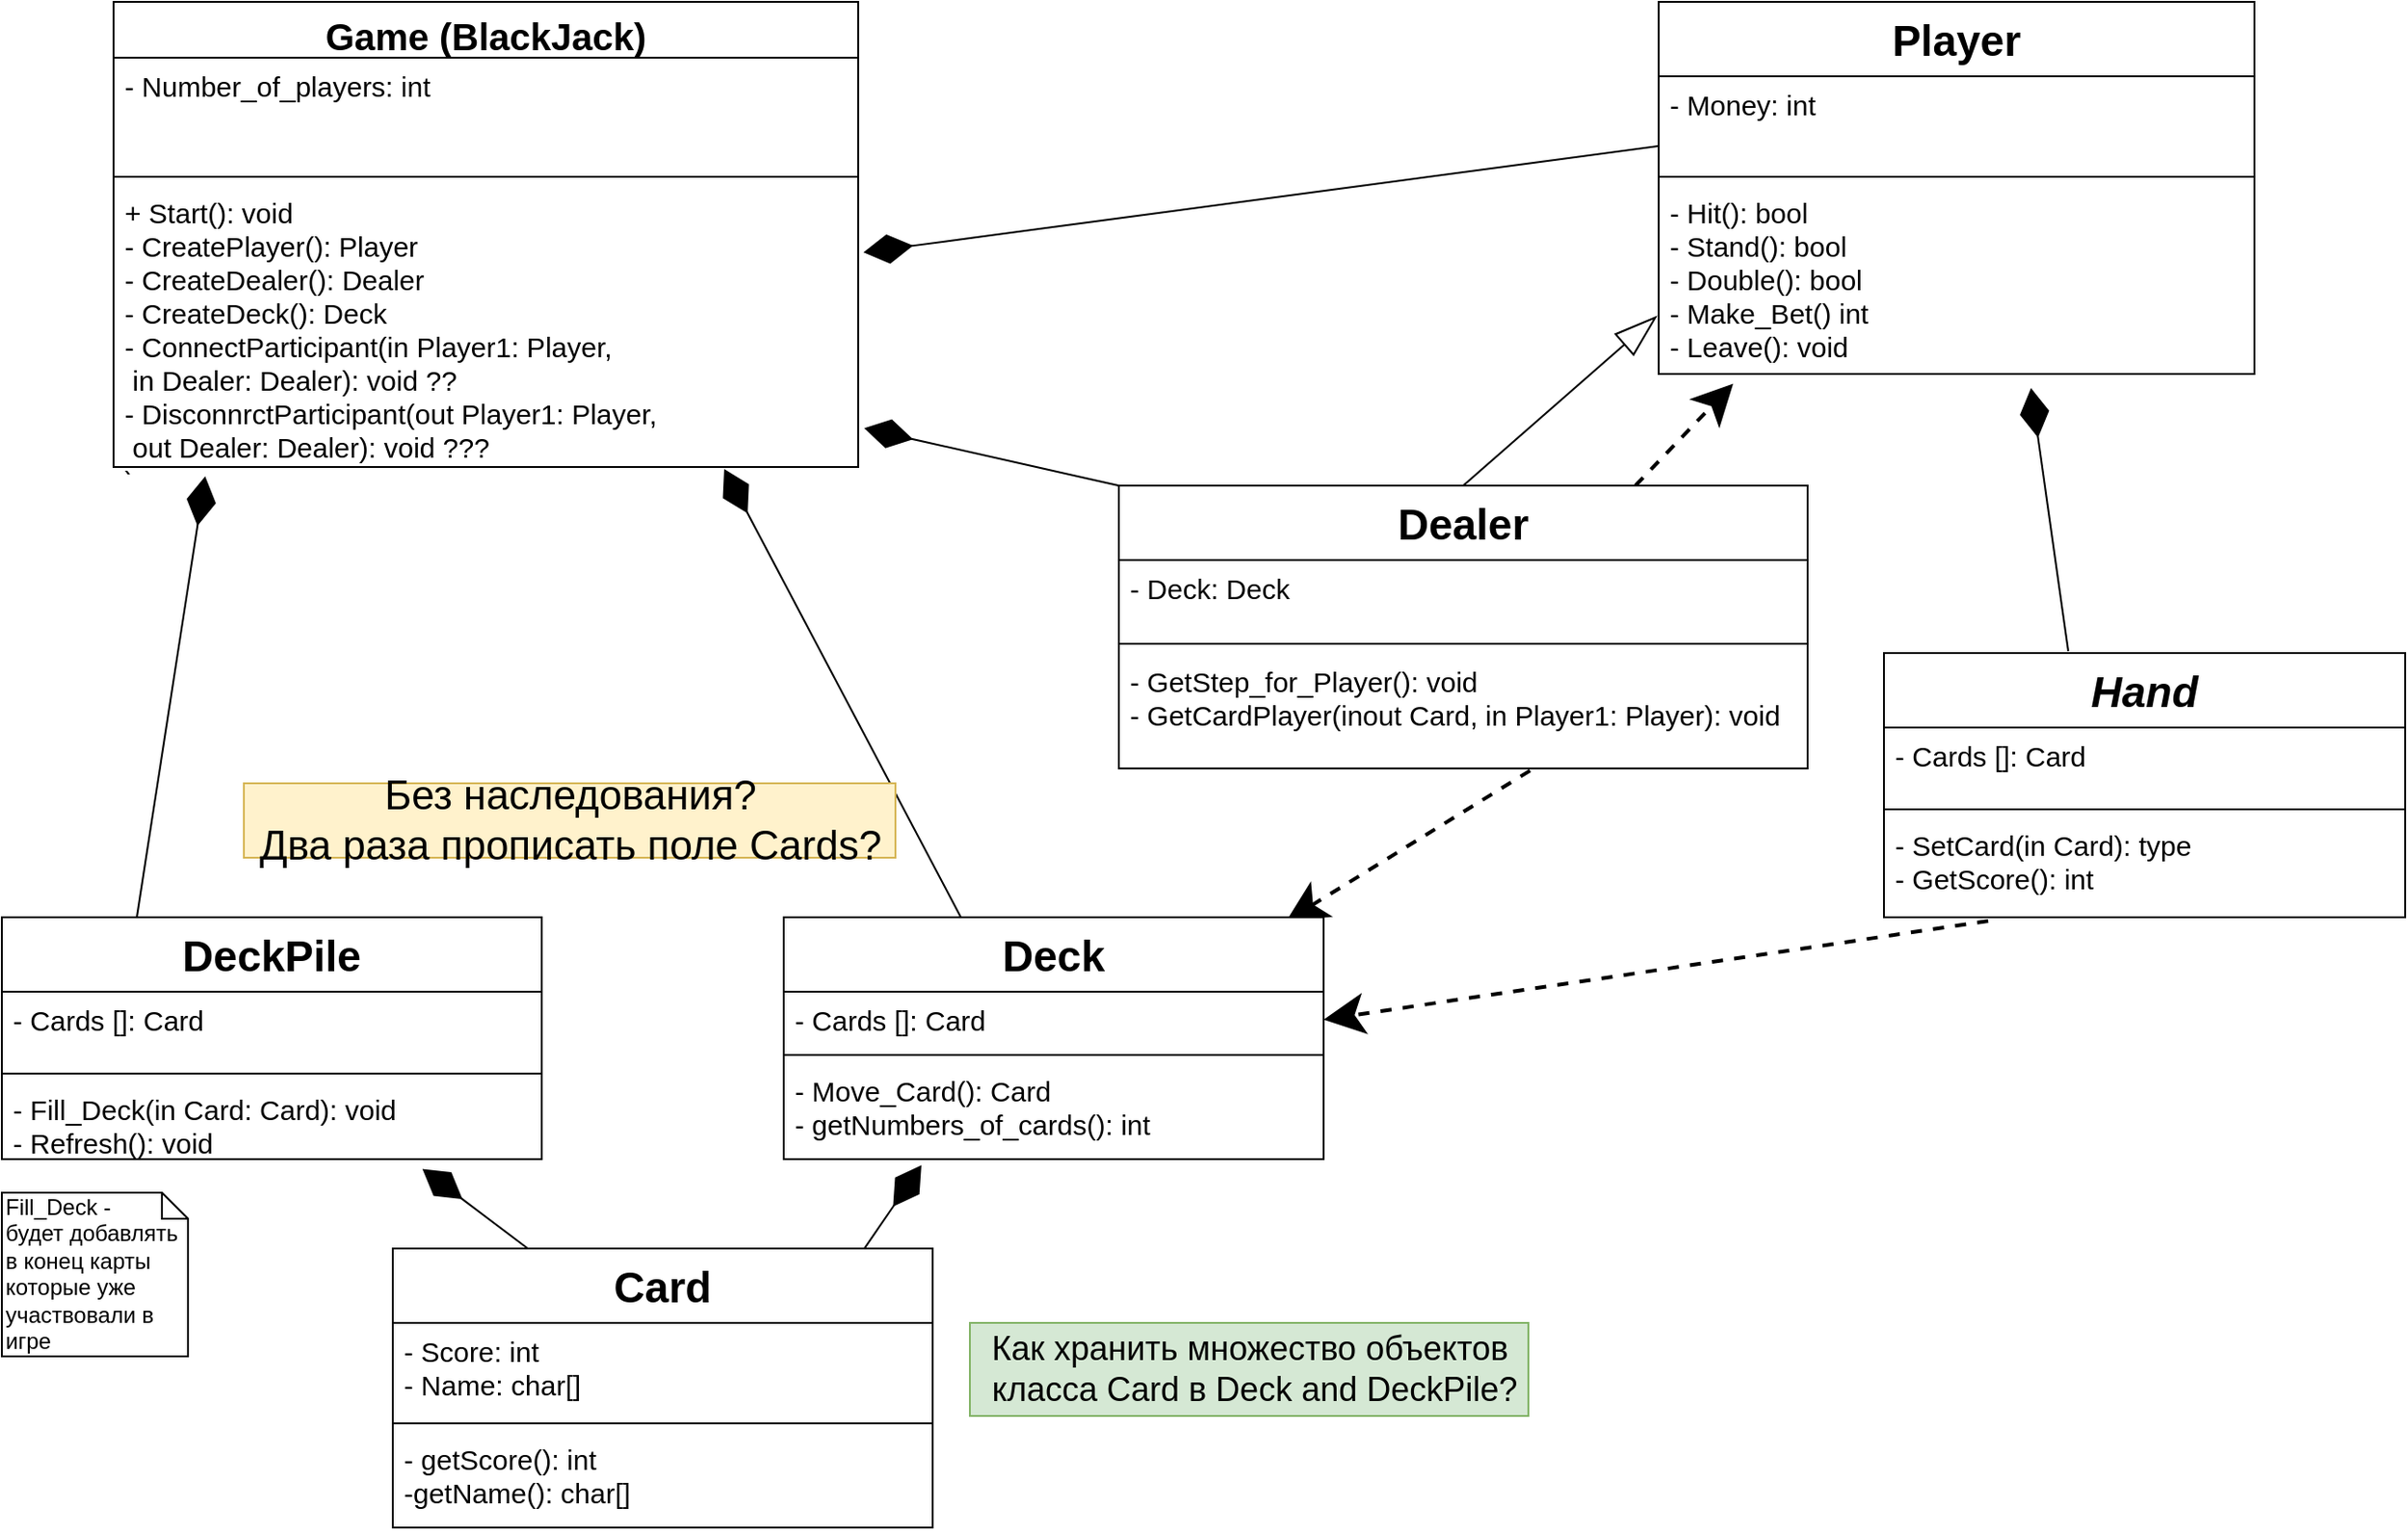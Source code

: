 <mxfile version="13.4.2" type="device"><diagram id="xfmGY41XsC5MdJxNQAyT" name="Page-1"><mxGraphModel dx="1040" dy="527" grid="1" gridSize="10" guides="1" tooltips="1" connect="1" arrows="1" fold="1" page="1" pageScale="1" pageWidth="827" pageHeight="1169" math="0" shadow="0"><root><mxCell id="0"/><mxCell id="1" parent="0"/><mxCell id="gWu2nT6ApqQk0kA3t2T3-1" value="" style="endArrow=diamondThin;endFill=1;endSize=24;html=1;fontSize=15;exitX=0;exitY=0.75;exitDx=0;exitDy=0;exitPerimeter=0;entryX=1.007;entryY=0.241;entryDx=0;entryDy=0;entryPerimeter=0;" edge="1" parent="1" source="gWu2nT6ApqQk0kA3t2T3-18" target="gWu2nT6ApqQk0kA3t2T3-16"><mxGeometry width="160" relative="1" as="geometry"><mxPoint x="600" y="170" as="sourcePoint"/><mxPoint x="570" y="150" as="targetPoint"/></mxGeometry></mxCell><mxCell id="gWu2nT6ApqQk0kA3t2T3-2" value="" style="endArrow=diamondThin;endFill=1;endSize=24;html=1;fontSize=15;entryX=1.008;entryY=0.863;entryDx=0;entryDy=0;entryPerimeter=0;exitX=0;exitY=0;exitDx=0;exitDy=0;" edge="1" parent="1" source="gWu2nT6ApqQk0kA3t2T3-33" target="gWu2nT6ApqQk0kA3t2T3-16"><mxGeometry width="160" relative="1" as="geometry"><mxPoint x="710" y="300" as="sourcePoint"/><mxPoint x="700" y="240" as="targetPoint"/></mxGeometry></mxCell><mxCell id="gWu2nT6ApqQk0kA3t2T3-3" value="" style="endArrow=diamondThin;endFill=1;endSize=24;html=1;fontSize=15;entryX=0.625;entryY=1.074;entryDx=0;entryDy=0;entryPerimeter=0;" edge="1" parent="1" target="gWu2nT6ApqQk0kA3t2T3-20"><mxGeometry width="160" relative="1" as="geometry"><mxPoint x="1140" y="379" as="sourcePoint"/><mxPoint x="910.0" y="300.632" as="targetPoint"/></mxGeometry></mxCell><mxCell id="gWu2nT6ApqQk0kA3t2T3-4" value="" style="endArrow=blockThin;html=1;strokeWidth=1;fontSize=14;endFill=0;endSize=21;startSize=10;exitX=0.5;exitY=0;exitDx=0;exitDy=0;entryX=-0.003;entryY=0.695;entryDx=0;entryDy=0;entryPerimeter=0;targetPerimeterSpacing=0;sourcePerimeterSpacing=0;jumpSize=7;" edge="1" parent="1" source="gWu2nT6ApqQk0kA3t2T3-33" target="gWu2nT6ApqQk0kA3t2T3-20"><mxGeometry width="50" height="50" relative="1" as="geometry"><mxPoint x="830" y="270" as="sourcePoint"/><mxPoint x="890" y="220" as="targetPoint"/><Array as="points"/></mxGeometry></mxCell><mxCell id="gWu2nT6ApqQk0kA3t2T3-5" value="" style="endArrow=diamondThin;endFill=1;endSize=24;html=1;fontSize=15;entryX=0.123;entryY=1.033;entryDx=0;entryDy=0;entryPerimeter=0;exitX=0.25;exitY=0;exitDx=0;exitDy=0;" edge="1" parent="1" source="gWu2nT6ApqQk0kA3t2T3-25" target="gWu2nT6ApqQk0kA3t2T3-16"><mxGeometry width="160" relative="1" as="geometry"><mxPoint x="246.8" y="470.82" as="sourcePoint"/><mxPoint x="110.0" y="389.996" as="targetPoint"/></mxGeometry></mxCell><mxCell id="gWu2nT6ApqQk0kA3t2T3-6" value="" style="endArrow=diamondThin;endFill=1;endSize=24;html=1;fontSize=15;entryX=0.82;entryY=1.007;entryDx=0;entryDy=0;entryPerimeter=0;exitX=0.38;exitY=0.004;exitDx=0;exitDy=0;exitPerimeter=0;" edge="1" parent="1" target="gWu2nT6ApqQk0kA3t2T3-16"><mxGeometry width="160" relative="1" as="geometry"><mxPoint x="546.4" y="524.36" as="sourcePoint"/><mxPoint x="406.7" y="289.996" as="targetPoint"/></mxGeometry></mxCell><mxCell id="gWu2nT6ApqQk0kA3t2T3-9" value="" style="endArrow=classic;dashed=1;html=1;strokeWidth=2;fontSize=23;endFill=1;exitX=0.2;exitY=1.037;exitDx=0;exitDy=0;exitPerimeter=0;entryX=1;entryY=0.5;entryDx=0;entryDy=0;endSize=16;" edge="1" parent="1" source="gWu2nT6ApqQk0kA3t2T3-24" target="gWu2nT6ApqQk0kA3t2T3-38"><mxGeometry width="50" height="50" relative="1" as="geometry"><mxPoint x="830" y="700" as="sourcePoint"/><mxPoint x="880" y="650" as="targetPoint"/></mxGeometry></mxCell><mxCell id="gWu2nT6ApqQk0kA3t2T3-10" value="" style="endArrow=classic;html=1;strokeWidth=2;fontSize=23;endFill=1;exitX=0.597;exitY=1.019;exitDx=0;exitDy=0;exitPerimeter=0;entryX=1;entryY=0;entryDx=0;entryDy=0;endSize=16;dashed=1;" edge="1" parent="1" source="gWu2nT6ApqQk0kA3t2T3-36"><mxGeometry width="50" height="50" relative="1" as="geometry"><mxPoint x="1107" y="533.998" as="sourcePoint"/><mxPoint x="720" y="524" as="targetPoint"/></mxGeometry></mxCell><mxCell id="gWu2nT6ApqQk0kA3t2T3-12" value="" style="endArrow=classic;html=1;strokeWidth=2;fontSize=23;endFill=1;exitX=0.75;exitY=0;exitDx=0;exitDy=0;entryX=0.125;entryY=1.051;entryDx=0;entryDy=0;endSize=16;entryPerimeter=0;dashed=1;" edge="1" parent="1" source="gWu2nT6ApqQk0kA3t2T3-33" target="gWu2nT6ApqQk0kA3t2T3-20"><mxGeometry width="50" height="50" relative="1" as="geometry"><mxPoint x="831.04" y="461.178" as="sourcePoint"/><mxPoint x="730" y="534" as="targetPoint"/></mxGeometry></mxCell><mxCell id="gWu2nT6ApqQk0kA3t2T3-41" value="" style="endArrow=diamondThin;endFill=1;endSize=24;html=1;fontSize=15;entryX=0.779;entryY=1.125;entryDx=0;entryDy=0;entryPerimeter=0;exitX=0.25;exitY=0;exitDx=0;exitDy=0;" edge="1" parent="1" source="gWu2nT6ApqQk0kA3t2T3-29" target="gWu2nT6ApqQk0kA3t2T3-28"><mxGeometry width="160" relative="1" as="geometry"><mxPoint x="112.5" y="532" as="sourcePoint"/><mxPoint x="149.2" y="295.016" as="targetPoint"/></mxGeometry></mxCell><mxCell id="gWu2nT6ApqQk0kA3t2T3-42" value="" style="endArrow=diamondThin;endFill=1;endSize=24;html=1;fontSize=15;entryX=0.255;entryY=1.063;entryDx=0;entryDy=0;entryPerimeter=0;exitX=0.869;exitY=0.013;exitDx=0;exitDy=0;exitPerimeter=0;" edge="1" parent="1" source="gWu2nT6ApqQk0kA3t2T3-29" target="gWu2nT6ApqQk0kA3t2T3-40"><mxGeometry width="160" relative="1" as="geometry"><mxPoint x="490" y="726" as="sourcePoint"/><mxPoint x="464.41" y="642" as="targetPoint"/></mxGeometry></mxCell><mxCell id="2" value="&lt;span style=&quot;font-size: 22px&quot;&gt;Без наследования?&lt;br&gt;Два раза прописать поле Cards?&lt;br&gt;&lt;/span&gt;" style="text;html=1;align=center;verticalAlign=middle;resizable=0;points=[];autosize=1;fillColor=#fff2cc;strokeColor=#d6b656;" vertex="1" parent="1"><mxGeometry x="160" y="450" width="350" height="40" as="geometry"/></mxCell><mxCell id="gWu2nT6ApqQk0kA3t2T3-43" value="Fill_Deck -&amp;nbsp;&lt;br&gt;будет добавлять в конец карты которые уже участвовали в игре" style="shape=note;whiteSpace=wrap;html=1;size=14;verticalAlign=top;align=left;spacingTop=-6;" vertex="1" parent="1"><mxGeometry x="30" y="670" width="100" height="88" as="geometry"/></mxCell><mxCell id="gWu2nT6ApqQk0kA3t2T3-44" value="&lt;font style=&quot;font-size: 18px&quot;&gt;Как&lt;/font&gt;&lt;font style=&quot;font-size: 18px&quot;&gt;&amp;nbsp;хранить множество объектов&lt;br&gt;&amp;nbsp;класса Card в Deck and DeckPile?&lt;/font&gt;" style="text;html=1;align=center;verticalAlign=middle;resizable=0;points=[];autosize=1;fontSize=18;fillColor=#d5e8d4;strokeColor=#82b366;" vertex="1" parent="1"><mxGeometry x="550" y="740" width="300" height="50" as="geometry"/></mxCell><mxCell id="gWu2nT6ApqQk0kA3t2T3-13" value="Game (BlackJack)" style="swimlane;fontStyle=1;align=center;verticalAlign=top;childLayout=stackLayout;horizontal=1;startSize=30;horizontalStack=0;resizeParent=1;resizeParentMax=0;resizeLast=0;collapsible=1;marginBottom=0;fontSize=20;" vertex="1" parent="1"><mxGeometry x="90" y="30" width="400" height="250" as="geometry"><mxRectangle x="110" y="50" width="100" height="40" as="alternateBounds"/></mxGeometry></mxCell><mxCell id="gWu2nT6ApqQk0kA3t2T3-14" value="- Number_of_players: int&#10;" style="text;strokeColor=none;fillColor=none;align=left;verticalAlign=top;spacingLeft=4;spacingRight=4;overflow=hidden;rotatable=0;points=[[0,0.5],[1,0.5]];portConstraint=eastwest;fontSize=15;" vertex="1" parent="gWu2nT6ApqQk0kA3t2T3-13"><mxGeometry y="30" width="400" height="60" as="geometry"/></mxCell><mxCell id="gWu2nT6ApqQk0kA3t2T3-15" value="" style="line;strokeWidth=1;fillColor=none;align=left;verticalAlign=middle;spacingTop=-1;spacingLeft=3;spacingRight=3;rotatable=0;labelPosition=right;points=[];portConstraint=eastwest;fontSize=15;" vertex="1" parent="gWu2nT6ApqQk0kA3t2T3-13"><mxGeometry y="90" width="400" height="8" as="geometry"/></mxCell><mxCell id="gWu2nT6ApqQk0kA3t2T3-16" value="+ Start(): void&#10;- CreatePlayer(): Player&#10;- CreateDealer(): Dealer&#10;- CreateDeck(): Deck&#10;- ConnectParticipant(in Player1: Player,&#10; in Dealer: Dealer): void ??&#10;- DisconnrctParticipant(out Player1: Player,&#10; out Dealer: Dealer): void ???&#10;)&#10;" style="text;strokeColor=none;fillColor=none;align=left;verticalAlign=top;spacingLeft=4;spacingRight=4;overflow=hidden;rotatable=0;points=[[0,0.5],[1,0.5]];portConstraint=eastwest;fontSize=15;" vertex="1" parent="gWu2nT6ApqQk0kA3t2T3-13"><mxGeometry y="98" width="400" height="152" as="geometry"/></mxCell><mxCell id="gWu2nT6ApqQk0kA3t2T3-21" value="Hand" style="swimlane;fontStyle=3;align=center;verticalAlign=top;childLayout=stackLayout;horizontal=1;startSize=40;horizontalStack=0;resizeParent=1;resizeParentMax=0;resizeLast=0;collapsible=1;marginBottom=0;fontSize=23;" vertex="1" parent="1"><mxGeometry x="1041" y="380" width="280" height="142" as="geometry"><mxRectangle x="110" y="50" width="100" height="40" as="alternateBounds"/></mxGeometry></mxCell><mxCell id="gWu2nT6ApqQk0kA3t2T3-22" value="- Cards []: Card" style="text;strokeColor=none;fillColor=none;align=left;verticalAlign=top;spacingLeft=4;spacingRight=4;overflow=hidden;rotatable=0;points=[[0,0.5],[1,0.5]];portConstraint=eastwest;fontSize=15;" vertex="1" parent="gWu2nT6ApqQk0kA3t2T3-21"><mxGeometry y="40" width="280" height="40" as="geometry"/></mxCell><mxCell id="gWu2nT6ApqQk0kA3t2T3-23" value="" style="line;strokeWidth=1;fillColor=none;align=left;verticalAlign=middle;spacingTop=-1;spacingLeft=3;spacingRight=3;rotatable=0;labelPosition=right;points=[];portConstraint=eastwest;fontSize=15;" vertex="1" parent="gWu2nT6ApqQk0kA3t2T3-21"><mxGeometry y="80" width="280" height="8" as="geometry"/></mxCell><mxCell id="gWu2nT6ApqQk0kA3t2T3-24" value="- SetCard(in Card): type&#10;- GetScore(): int" style="text;strokeColor=none;fillColor=none;align=left;verticalAlign=top;spacingLeft=4;spacingRight=4;overflow=hidden;rotatable=0;points=[[0,0.5],[1,0.5]];portConstraint=eastwest;fontSize=15;" vertex="1" parent="gWu2nT6ApqQk0kA3t2T3-21"><mxGeometry y="88" width="280" height="54" as="geometry"/></mxCell><mxCell id="gWu2nT6ApqQk0kA3t2T3-17" value="Player" style="swimlane;fontStyle=1;align=center;verticalAlign=top;childLayout=stackLayout;horizontal=1;startSize=40;horizontalStack=0;resizeParent=1;resizeParentMax=0;resizeLast=0;collapsible=1;marginBottom=0;fontSize=23;" vertex="1" parent="1"><mxGeometry x="920" y="30" width="320" height="200" as="geometry"><mxRectangle x="110" y="50" width="100" height="40" as="alternateBounds"/></mxGeometry></mxCell><mxCell id="gWu2nT6ApqQk0kA3t2T3-18" value="- Money: int&#10;" style="text;strokeColor=none;fillColor=none;align=left;verticalAlign=top;spacingLeft=4;spacingRight=4;overflow=hidden;rotatable=0;points=[[0,0.5],[1,0.5]];portConstraint=eastwest;fontSize=15;" vertex="1" parent="gWu2nT6ApqQk0kA3t2T3-17"><mxGeometry y="40" width="320" height="50" as="geometry"/></mxCell><mxCell id="gWu2nT6ApqQk0kA3t2T3-19" value="" style="line;strokeWidth=1;fillColor=none;align=left;verticalAlign=middle;spacingTop=-1;spacingLeft=3;spacingRight=3;rotatable=0;labelPosition=right;points=[];portConstraint=eastwest;fontSize=15;" vertex="1" parent="gWu2nT6ApqQk0kA3t2T3-17"><mxGeometry y="90" width="320" height="8" as="geometry"/></mxCell><mxCell id="gWu2nT6ApqQk0kA3t2T3-20" value="- Hit(): bool &#10;- Stand(): bool &#10;- Double(): bool&#10;- Make_Bet() int&#10;- Leave(): void" style="text;strokeColor=none;fillColor=none;align=left;verticalAlign=top;spacingLeft=4;spacingRight=4;overflow=hidden;rotatable=0;points=[[0,0.5],[1,0.5]];portConstraint=eastwest;fontSize=15;" vertex="1" parent="gWu2nT6ApqQk0kA3t2T3-17"><mxGeometry y="98" width="320" height="102" as="geometry"/></mxCell><mxCell id="gWu2nT6ApqQk0kA3t2T3-25" value="DeckPile" style="swimlane;fontStyle=1;align=center;verticalAlign=top;childLayout=stackLayout;horizontal=1;startSize=40;horizontalStack=0;resizeParent=1;resizeParentMax=0;resizeLast=0;collapsible=1;marginBottom=0;fontSize=23;" vertex="1" parent="1"><mxGeometry x="30" y="522" width="290" height="130" as="geometry"><mxRectangle x="110" y="50" width="100" height="40" as="alternateBounds"/></mxGeometry></mxCell><mxCell id="gWu2nT6ApqQk0kA3t2T3-26" value="- Cards []: Card" style="text;strokeColor=none;fillColor=none;align=left;verticalAlign=top;spacingLeft=4;spacingRight=4;overflow=hidden;rotatable=0;points=[[0,0.5],[1,0.5]];portConstraint=eastwest;fontSize=15;" vertex="1" parent="gWu2nT6ApqQk0kA3t2T3-25"><mxGeometry y="40" width="290" height="40" as="geometry"/></mxCell><mxCell id="gWu2nT6ApqQk0kA3t2T3-27" value="" style="line;strokeWidth=1;fillColor=none;align=left;verticalAlign=middle;spacingTop=-1;spacingLeft=3;spacingRight=3;rotatable=0;labelPosition=right;points=[];portConstraint=eastwest;fontSize=15;" vertex="1" parent="gWu2nT6ApqQk0kA3t2T3-25"><mxGeometry y="80" width="290" height="8" as="geometry"/></mxCell><mxCell id="gWu2nT6ApqQk0kA3t2T3-28" value="- Fill_Deck(in Card: Card): void&#10;- Refresh(): void" style="text;strokeColor=none;fillColor=none;align=left;verticalAlign=top;spacingLeft=4;spacingRight=4;overflow=hidden;rotatable=0;points=[[0,0.5],[1,0.5]];portConstraint=eastwest;fontSize=15;" vertex="1" parent="gWu2nT6ApqQk0kA3t2T3-25"><mxGeometry y="88" width="290" height="42" as="geometry"/></mxCell><mxCell id="gWu2nT6ApqQk0kA3t2T3-33" value="Dealer" style="swimlane;fontStyle=1;align=center;verticalAlign=top;childLayout=stackLayout;horizontal=1;startSize=40;horizontalStack=0;resizeParent=1;resizeParentMax=0;resizeLast=0;collapsible=1;marginBottom=0;fontSize=23;" vertex="1" parent="1"><mxGeometry x="630" y="290" width="370" height="152" as="geometry"><mxRectangle x="110" y="50" width="100" height="40" as="alternateBounds"/></mxGeometry></mxCell><mxCell id="gWu2nT6ApqQk0kA3t2T3-34" value="- Deck: Deck" style="text;strokeColor=none;fillColor=none;align=left;verticalAlign=top;spacingLeft=4;spacingRight=4;overflow=hidden;rotatable=0;points=[[0,0.5],[1,0.5]];portConstraint=eastwest;fontSize=15;" vertex="1" parent="gWu2nT6ApqQk0kA3t2T3-33"><mxGeometry y="40" width="370" height="40" as="geometry"/></mxCell><mxCell id="gWu2nT6ApqQk0kA3t2T3-35" value="" style="line;strokeWidth=1;fillColor=none;align=left;verticalAlign=middle;spacingTop=-1;spacingLeft=3;spacingRight=3;rotatable=0;labelPosition=right;points=[];portConstraint=eastwest;fontSize=15;" vertex="1" parent="gWu2nT6ApqQk0kA3t2T3-33"><mxGeometry y="80" width="370" height="10" as="geometry"/></mxCell><mxCell id="gWu2nT6ApqQk0kA3t2T3-36" value="- GetStep_for_Player(): void&#10;- GetCardPlayer(inout Card, in Player1: Player): void&#10;" style="text;strokeColor=none;fillColor=none;align=left;verticalAlign=top;spacingLeft=4;spacingRight=4;overflow=hidden;rotatable=0;points=[[0,0.5],[1,0.5]];portConstraint=eastwest;fontSize=15;" vertex="1" parent="gWu2nT6ApqQk0kA3t2T3-33"><mxGeometry y="90" width="370" height="62" as="geometry"/></mxCell><mxCell id="gWu2nT6ApqQk0kA3t2T3-37" value="Deck" style="swimlane;fontStyle=1;align=center;verticalAlign=top;childLayout=stackLayout;horizontal=1;startSize=40;horizontalStack=0;resizeParent=1;resizeParentMax=0;resizeLast=0;collapsible=1;marginBottom=0;fontSize=23;" vertex="1" parent="1"><mxGeometry x="450" y="522" width="290" height="130" as="geometry"><mxRectangle x="110" y="50" width="100" height="40" as="alternateBounds"/></mxGeometry></mxCell><mxCell id="gWu2nT6ApqQk0kA3t2T3-38" value="- Cards []: Card" style="text;strokeColor=none;fillColor=none;align=left;verticalAlign=top;spacingLeft=4;spacingRight=4;overflow=hidden;rotatable=0;points=[[0,0.5],[1,0.5]];portConstraint=eastwest;fontSize=15;" vertex="1" parent="gWu2nT6ApqQk0kA3t2T3-37"><mxGeometry y="40" width="290" height="30" as="geometry"/></mxCell><mxCell id="gWu2nT6ApqQk0kA3t2T3-39" value="" style="line;strokeWidth=1;fillColor=none;align=left;verticalAlign=middle;spacingTop=-1;spacingLeft=3;spacingRight=3;rotatable=0;labelPosition=right;points=[];portConstraint=eastwest;fontSize=15;" vertex="1" parent="gWu2nT6ApqQk0kA3t2T3-37"><mxGeometry y="70" width="290" height="8" as="geometry"/></mxCell><mxCell id="gWu2nT6ApqQk0kA3t2T3-40" value="- Move_Card(): Card&#10;- getNumbers_of_cards(): int" style="text;strokeColor=none;fillColor=none;align=left;verticalAlign=top;spacingLeft=4;spacingRight=4;overflow=hidden;rotatable=0;points=[[0,0.5],[1,0.5]];portConstraint=eastwest;fontSize=15;" vertex="1" parent="gWu2nT6ApqQk0kA3t2T3-37"><mxGeometry y="78" width="290" height="52" as="geometry"/></mxCell><mxCell id="gWu2nT6ApqQk0kA3t2T3-29" value="Card" style="swimlane;fontStyle=1;align=center;verticalAlign=top;childLayout=stackLayout;horizontal=1;startSize=40;horizontalStack=0;resizeParent=1;resizeParentMax=0;resizeLast=0;collapsible=1;marginBottom=0;fontSize=23;" vertex="1" parent="1"><mxGeometry x="240" y="700" width="290" height="150" as="geometry"><mxRectangle x="110" y="50" width="100" height="40" as="alternateBounds"/></mxGeometry></mxCell><mxCell id="gWu2nT6ApqQk0kA3t2T3-30" value="- Score: int&#10;- Name: char[]" style="text;strokeColor=none;fillColor=none;align=left;verticalAlign=top;spacingLeft=4;spacingRight=4;overflow=hidden;rotatable=0;points=[[0,0.5],[1,0.5]];portConstraint=eastwest;fontSize=15;" vertex="1" parent="gWu2nT6ApqQk0kA3t2T3-29"><mxGeometry y="40" width="290" height="50" as="geometry"/></mxCell><mxCell id="gWu2nT6ApqQk0kA3t2T3-31" value="" style="line;strokeWidth=1;fillColor=none;align=left;verticalAlign=middle;spacingTop=-1;spacingLeft=3;spacingRight=3;rotatable=0;labelPosition=right;points=[];portConstraint=eastwest;fontSize=15;" vertex="1" parent="gWu2nT6ApqQk0kA3t2T3-29"><mxGeometry y="90" width="290" height="8" as="geometry"/></mxCell><mxCell id="gWu2nT6ApqQk0kA3t2T3-32" value="- getScore(): int&#10;-getName(): char[]" style="text;strokeColor=none;fillColor=none;align=left;verticalAlign=top;spacingLeft=4;spacingRight=4;overflow=hidden;rotatable=0;points=[[0,0.5],[1,0.5]];portConstraint=eastwest;fontSize=15;" vertex="1" parent="gWu2nT6ApqQk0kA3t2T3-29"><mxGeometry y="98" width="290" height="52" as="geometry"/></mxCell></root></mxGraphModel></diagram></mxfile>
